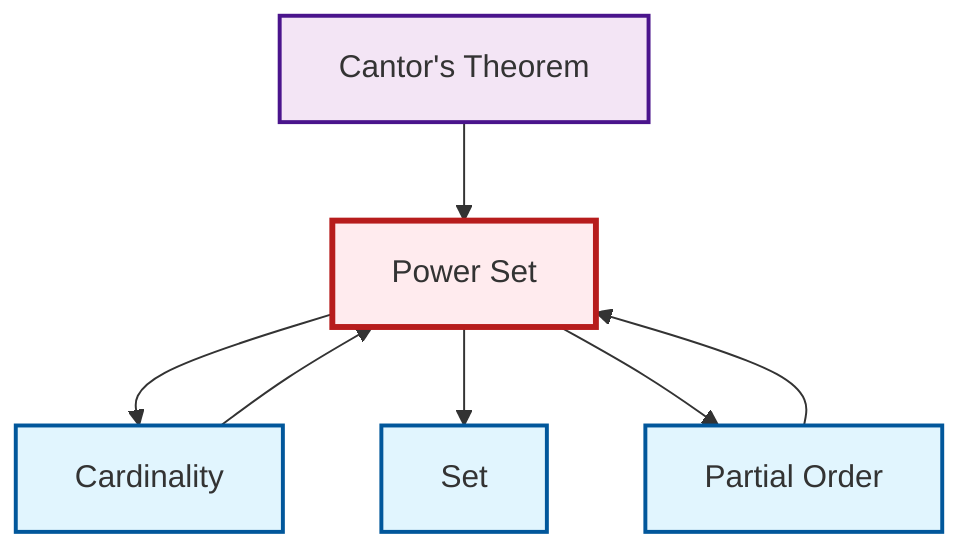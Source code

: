 graph TD
    classDef definition fill:#e1f5fe,stroke:#01579b,stroke-width:2px
    classDef theorem fill:#f3e5f5,stroke:#4a148c,stroke-width:2px
    classDef axiom fill:#fff3e0,stroke:#e65100,stroke-width:2px
    classDef example fill:#e8f5e9,stroke:#1b5e20,stroke-width:2px
    classDef current fill:#ffebee,stroke:#b71c1c,stroke-width:3px
    thm-cantor["Cantor's Theorem"]:::theorem
    def-cardinality["Cardinality"]:::definition
    def-partial-order["Partial Order"]:::definition
    def-power-set["Power Set"]:::definition
    def-set["Set"]:::definition
    thm-cantor --> def-power-set
    def-partial-order --> def-power-set
    def-power-set --> def-cardinality
    def-power-set --> def-set
    def-power-set --> def-partial-order
    def-cardinality --> def-power-set
    class def-power-set current